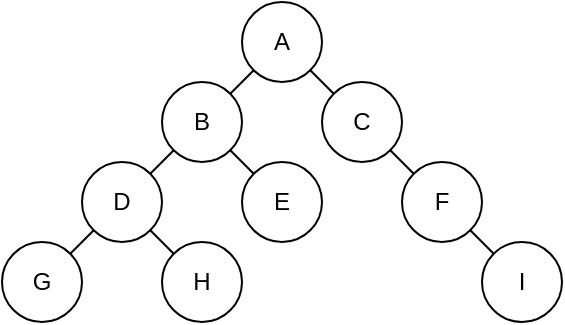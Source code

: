 <mxfile version="19.0.3" type="device"><diagram id="LW1b4UvE0r5roYnZejMY" name="Page-1"><mxGraphModel dx="981" dy="548" grid="1" gridSize="10" guides="1" tooltips="1" connect="1" arrows="1" fold="1" page="1" pageScale="1" pageWidth="827" pageHeight="1169" math="0" shadow="0"><root><mxCell id="0"/><mxCell id="1" parent="0"/><mxCell id="RwQqBT77KgKy1QP4BMjd-1" value="A" style="ellipse;whiteSpace=wrap;html=1;aspect=fixed;" vertex="1" parent="1"><mxGeometry x="160" y="40" width="40" height="40" as="geometry"/></mxCell><mxCell id="RwQqBT77KgKy1QP4BMjd-2" value="B" style="ellipse;whiteSpace=wrap;html=1;aspect=fixed;" vertex="1" parent="1"><mxGeometry x="120" y="80" width="40" height="40" as="geometry"/></mxCell><mxCell id="RwQqBT77KgKy1QP4BMjd-3" value="C" style="ellipse;whiteSpace=wrap;html=1;aspect=fixed;" vertex="1" parent="1"><mxGeometry x="200" y="80" width="40" height="40" as="geometry"/></mxCell><mxCell id="RwQqBT77KgKy1QP4BMjd-4" value="D" style="ellipse;whiteSpace=wrap;html=1;aspect=fixed;" vertex="1" parent="1"><mxGeometry x="80" y="120" width="40" height="40" as="geometry"/></mxCell><mxCell id="RwQqBT77KgKy1QP4BMjd-5" value="E" style="ellipse;whiteSpace=wrap;html=1;aspect=fixed;" vertex="1" parent="1"><mxGeometry x="160" y="120" width="40" height="40" as="geometry"/></mxCell><mxCell id="RwQqBT77KgKy1QP4BMjd-6" value="F" style="ellipse;whiteSpace=wrap;html=1;aspect=fixed;" vertex="1" parent="1"><mxGeometry x="240" y="120" width="40" height="40" as="geometry"/></mxCell><mxCell id="RwQqBT77KgKy1QP4BMjd-7" value="I" style="ellipse;whiteSpace=wrap;html=1;aspect=fixed;" vertex="1" parent="1"><mxGeometry x="280" y="160" width="40" height="40" as="geometry"/></mxCell><mxCell id="RwQqBT77KgKy1QP4BMjd-9" value="G" style="ellipse;whiteSpace=wrap;html=1;aspect=fixed;" vertex="1" parent="1"><mxGeometry x="40" y="160" width="40" height="40" as="geometry"/></mxCell><mxCell id="RwQqBT77KgKy1QP4BMjd-10" value="H" style="ellipse;whiteSpace=wrap;html=1;aspect=fixed;" vertex="1" parent="1"><mxGeometry x="120" y="160" width="40" height="40" as="geometry"/></mxCell><mxCell id="RwQqBT77KgKy1QP4BMjd-11" value="" style="endArrow=none;html=1;rounded=0;entryX=0;entryY=1;entryDx=0;entryDy=0;exitX=1;exitY=0;exitDx=0;exitDy=0;" edge="1" parent="1" source="RwQqBT77KgKy1QP4BMjd-2" target="RwQqBT77KgKy1QP4BMjd-1"><mxGeometry width="50" height="50" relative="1" as="geometry"><mxPoint x="160" y="80" as="sourcePoint"/><mxPoint x="360" y="200" as="targetPoint"/></mxGeometry></mxCell><mxCell id="RwQqBT77KgKy1QP4BMjd-12" value="" style="endArrow=none;html=1;rounded=0;entryX=0;entryY=1;entryDx=0;entryDy=0;exitX=1;exitY=0;exitDx=0;exitDy=0;" edge="1" parent="1" source="RwQqBT77KgKy1QP4BMjd-9" target="RwQqBT77KgKy1QP4BMjd-4"><mxGeometry width="50" height="50" relative="1" as="geometry"><mxPoint x="310" y="250" as="sourcePoint"/><mxPoint x="360" y="200" as="targetPoint"/></mxGeometry></mxCell><mxCell id="RwQqBT77KgKy1QP4BMjd-13" value="" style="endArrow=none;html=1;rounded=0;entryX=1;entryY=1;entryDx=0;entryDy=0;exitX=0;exitY=0;exitDx=0;exitDy=0;" edge="1" parent="1" source="RwQqBT77KgKy1QP4BMjd-10" target="RwQqBT77KgKy1QP4BMjd-4"><mxGeometry width="50" height="50" relative="1" as="geometry"><mxPoint x="310" y="250" as="sourcePoint"/><mxPoint x="360" y="200" as="targetPoint"/></mxGeometry></mxCell><mxCell id="RwQqBT77KgKy1QP4BMjd-15" value="" style="endArrow=none;html=1;rounded=0;entryX=1;entryY=1;entryDx=0;entryDy=0;exitX=0;exitY=0;exitDx=0;exitDy=0;" edge="1" parent="1" source="RwQqBT77KgKy1QP4BMjd-7" target="RwQqBT77KgKy1QP4BMjd-6"><mxGeometry width="50" height="50" relative="1" as="geometry"><mxPoint x="310" y="250" as="sourcePoint"/><mxPoint x="360" y="200" as="targetPoint"/></mxGeometry></mxCell><mxCell id="RwQqBT77KgKy1QP4BMjd-16" value="" style="endArrow=none;html=1;rounded=0;entryX=1;entryY=1;entryDx=0;entryDy=0;exitX=0;exitY=0;exitDx=0;exitDy=0;" edge="1" parent="1" source="RwQqBT77KgKy1QP4BMjd-6" target="RwQqBT77KgKy1QP4BMjd-3"><mxGeometry width="50" height="50" relative="1" as="geometry"><mxPoint x="310" y="250" as="sourcePoint"/><mxPoint x="360" y="200" as="targetPoint"/></mxGeometry></mxCell><mxCell id="RwQqBT77KgKy1QP4BMjd-17" value="" style="endArrow=none;html=1;rounded=0;entryX=1;entryY=1;entryDx=0;entryDy=0;exitX=0;exitY=0;exitDx=0;exitDy=0;" edge="1" parent="1" source="RwQqBT77KgKy1QP4BMjd-3" target="RwQqBT77KgKy1QP4BMjd-1"><mxGeometry width="50" height="50" relative="1" as="geometry"><mxPoint x="310" y="250" as="sourcePoint"/><mxPoint x="360" y="200" as="targetPoint"/></mxGeometry></mxCell><mxCell id="RwQqBT77KgKy1QP4BMjd-18" value="" style="endArrow=none;html=1;rounded=0;entryX=1;entryY=1;entryDx=0;entryDy=0;exitX=0;exitY=0;exitDx=0;exitDy=0;" edge="1" parent="1" source="RwQqBT77KgKy1QP4BMjd-5" target="RwQqBT77KgKy1QP4BMjd-2"><mxGeometry width="50" height="50" relative="1" as="geometry"><mxPoint x="310" y="250" as="sourcePoint"/><mxPoint x="360" y="200" as="targetPoint"/></mxGeometry></mxCell><mxCell id="RwQqBT77KgKy1QP4BMjd-19" value="" style="endArrow=none;html=1;rounded=0;exitX=0;exitY=1;exitDx=0;exitDy=0;entryX=1;entryY=0;entryDx=0;entryDy=0;" edge="1" parent="1" source="RwQqBT77KgKy1QP4BMjd-2" target="RwQqBT77KgKy1QP4BMjd-4"><mxGeometry width="50" height="50" relative="1" as="geometry"><mxPoint x="310" y="250" as="sourcePoint"/><mxPoint x="360" y="200" as="targetPoint"/></mxGeometry></mxCell></root></mxGraphModel></diagram></mxfile>